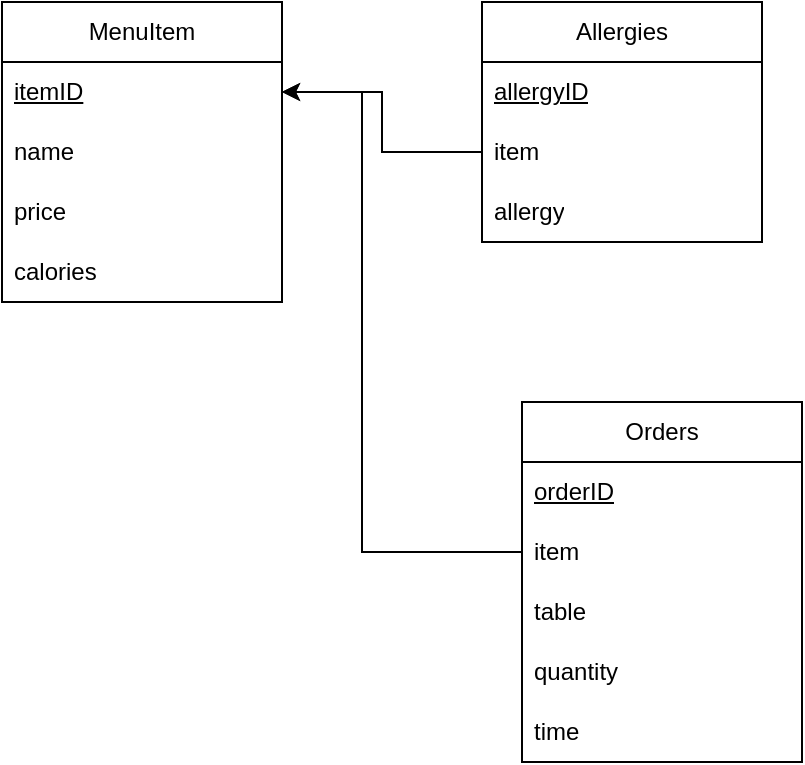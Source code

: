<mxfile version="22.1.22" type="device">
  <diagram name="Page-1" id="6133507b-19e7-1e82-6fc7-422aa6c4b21f">
    <mxGraphModel dx="819" dy="450" grid="1" gridSize="10" guides="1" tooltips="1" connect="1" arrows="1" fold="1" page="1" pageScale="1" pageWidth="1100" pageHeight="850" background="none" math="0" shadow="0">
      <root>
        <mxCell id="0" />
        <mxCell id="1" parent="0" />
        <mxCell id="7X2ktrWTjiyNdyK7Hbh5-1" value="MenuItem" style="swimlane;fontStyle=0;childLayout=stackLayout;horizontal=1;startSize=30;horizontalStack=0;resizeParent=1;resizeParentMax=0;resizeLast=0;collapsible=1;marginBottom=0;whiteSpace=wrap;html=1;" vertex="1" parent="1">
          <mxGeometry x="360" y="200" width="140" height="150" as="geometry" />
        </mxCell>
        <mxCell id="7X2ktrWTjiyNdyK7Hbh5-2" value="&lt;u&gt;itemID&lt;/u&gt;" style="text;strokeColor=none;fillColor=none;align=left;verticalAlign=middle;spacingLeft=4;spacingRight=4;overflow=hidden;points=[[0,0.5],[1,0.5]];portConstraint=eastwest;rotatable=0;whiteSpace=wrap;html=1;" vertex="1" parent="7X2ktrWTjiyNdyK7Hbh5-1">
          <mxGeometry y="30" width="140" height="30" as="geometry" />
        </mxCell>
        <mxCell id="7X2ktrWTjiyNdyK7Hbh5-3" value="name" style="text;strokeColor=none;fillColor=none;align=left;verticalAlign=middle;spacingLeft=4;spacingRight=4;overflow=hidden;points=[[0,0.5],[1,0.5]];portConstraint=eastwest;rotatable=0;whiteSpace=wrap;html=1;" vertex="1" parent="7X2ktrWTjiyNdyK7Hbh5-1">
          <mxGeometry y="60" width="140" height="30" as="geometry" />
        </mxCell>
        <mxCell id="7X2ktrWTjiyNdyK7Hbh5-4" value="price" style="text;strokeColor=none;fillColor=none;align=left;verticalAlign=middle;spacingLeft=4;spacingRight=4;overflow=hidden;points=[[0,0.5],[1,0.5]];portConstraint=eastwest;rotatable=0;whiteSpace=wrap;html=1;" vertex="1" parent="7X2ktrWTjiyNdyK7Hbh5-1">
          <mxGeometry y="90" width="140" height="30" as="geometry" />
        </mxCell>
        <mxCell id="7X2ktrWTjiyNdyK7Hbh5-5" value="calories" style="text;strokeColor=none;fillColor=none;align=left;verticalAlign=middle;spacingLeft=4;spacingRight=4;overflow=hidden;points=[[0,0.5],[1,0.5]];portConstraint=eastwest;rotatable=0;whiteSpace=wrap;html=1;" vertex="1" parent="7X2ktrWTjiyNdyK7Hbh5-1">
          <mxGeometry y="120" width="140" height="30" as="geometry" />
        </mxCell>
        <mxCell id="7X2ktrWTjiyNdyK7Hbh5-6" value="Allergies" style="swimlane;fontStyle=0;childLayout=stackLayout;horizontal=1;startSize=30;horizontalStack=0;resizeParent=1;resizeParentMax=0;resizeLast=0;collapsible=1;marginBottom=0;whiteSpace=wrap;html=1;" vertex="1" parent="1">
          <mxGeometry x="600" y="200" width="140" height="120" as="geometry" />
        </mxCell>
        <mxCell id="7X2ktrWTjiyNdyK7Hbh5-7" value="&lt;u&gt;allergyID&lt;/u&gt;" style="text;strokeColor=none;fillColor=none;align=left;verticalAlign=middle;spacingLeft=4;spacingRight=4;overflow=hidden;points=[[0,0.5],[1,0.5]];portConstraint=eastwest;rotatable=0;whiteSpace=wrap;html=1;" vertex="1" parent="7X2ktrWTjiyNdyK7Hbh5-6">
          <mxGeometry y="30" width="140" height="30" as="geometry" />
        </mxCell>
        <mxCell id="7X2ktrWTjiyNdyK7Hbh5-8" value="item" style="text;strokeColor=none;fillColor=none;align=left;verticalAlign=middle;spacingLeft=4;spacingRight=4;overflow=hidden;points=[[0,0.5],[1,0.5]];portConstraint=eastwest;rotatable=0;whiteSpace=wrap;html=1;" vertex="1" parent="7X2ktrWTjiyNdyK7Hbh5-6">
          <mxGeometry y="60" width="140" height="30" as="geometry" />
        </mxCell>
        <mxCell id="7X2ktrWTjiyNdyK7Hbh5-9" value="allergy" style="text;strokeColor=none;fillColor=none;align=left;verticalAlign=middle;spacingLeft=4;spacingRight=4;overflow=hidden;points=[[0,0.5],[1,0.5]];portConstraint=eastwest;rotatable=0;whiteSpace=wrap;html=1;" vertex="1" parent="7X2ktrWTjiyNdyK7Hbh5-6">
          <mxGeometry y="90" width="140" height="30" as="geometry" />
        </mxCell>
        <mxCell id="7X2ktrWTjiyNdyK7Hbh5-11" style="edgeStyle=orthogonalEdgeStyle;rounded=0;orthogonalLoop=1;jettySize=auto;html=1;exitX=0;exitY=0.5;exitDx=0;exitDy=0;entryX=1;entryY=0.5;entryDx=0;entryDy=0;" edge="1" parent="1" source="7X2ktrWTjiyNdyK7Hbh5-8" target="7X2ktrWTjiyNdyK7Hbh5-2">
          <mxGeometry relative="1" as="geometry" />
        </mxCell>
        <mxCell id="7X2ktrWTjiyNdyK7Hbh5-12" value="Orders" style="swimlane;fontStyle=0;childLayout=stackLayout;horizontal=1;startSize=30;horizontalStack=0;resizeParent=1;resizeParentMax=0;resizeLast=0;collapsible=1;marginBottom=0;whiteSpace=wrap;html=1;" vertex="1" parent="1">
          <mxGeometry x="620" y="400" width="140" height="180" as="geometry" />
        </mxCell>
        <mxCell id="7X2ktrWTjiyNdyK7Hbh5-13" value="&lt;u&gt;orderID&lt;/u&gt;" style="text;strokeColor=none;fillColor=none;align=left;verticalAlign=middle;spacingLeft=4;spacingRight=4;overflow=hidden;points=[[0,0.5],[1,0.5]];portConstraint=eastwest;rotatable=0;whiteSpace=wrap;html=1;" vertex="1" parent="7X2ktrWTjiyNdyK7Hbh5-12">
          <mxGeometry y="30" width="140" height="30" as="geometry" />
        </mxCell>
        <mxCell id="7X2ktrWTjiyNdyK7Hbh5-14" value="item" style="text;strokeColor=none;fillColor=none;align=left;verticalAlign=middle;spacingLeft=4;spacingRight=4;overflow=hidden;points=[[0,0.5],[1,0.5]];portConstraint=eastwest;rotatable=0;whiteSpace=wrap;html=1;" vertex="1" parent="7X2ktrWTjiyNdyK7Hbh5-12">
          <mxGeometry y="60" width="140" height="30" as="geometry" />
        </mxCell>
        <mxCell id="7X2ktrWTjiyNdyK7Hbh5-15" value="table" style="text;strokeColor=none;fillColor=none;align=left;verticalAlign=middle;spacingLeft=4;spacingRight=4;overflow=hidden;points=[[0,0.5],[1,0.5]];portConstraint=eastwest;rotatable=0;whiteSpace=wrap;html=1;" vertex="1" parent="7X2ktrWTjiyNdyK7Hbh5-12">
          <mxGeometry y="90" width="140" height="30" as="geometry" />
        </mxCell>
        <mxCell id="7X2ktrWTjiyNdyK7Hbh5-16" value="quantity" style="text;strokeColor=none;fillColor=none;align=left;verticalAlign=middle;spacingLeft=4;spacingRight=4;overflow=hidden;points=[[0,0.5],[1,0.5]];portConstraint=eastwest;rotatable=0;whiteSpace=wrap;html=1;" vertex="1" parent="7X2ktrWTjiyNdyK7Hbh5-12">
          <mxGeometry y="120" width="140" height="30" as="geometry" />
        </mxCell>
        <mxCell id="7X2ktrWTjiyNdyK7Hbh5-17" value="time" style="text;strokeColor=none;fillColor=none;align=left;verticalAlign=middle;spacingLeft=4;spacingRight=4;overflow=hidden;points=[[0,0.5],[1,0.5]];portConstraint=eastwest;rotatable=0;whiteSpace=wrap;html=1;" vertex="1" parent="7X2ktrWTjiyNdyK7Hbh5-12">
          <mxGeometry y="150" width="140" height="30" as="geometry" />
        </mxCell>
        <mxCell id="7X2ktrWTjiyNdyK7Hbh5-18" style="edgeStyle=orthogonalEdgeStyle;rounded=0;orthogonalLoop=1;jettySize=auto;html=1;exitX=0;exitY=0.5;exitDx=0;exitDy=0;entryX=1;entryY=0.5;entryDx=0;entryDy=0;" edge="1" parent="1" source="7X2ktrWTjiyNdyK7Hbh5-14" target="7X2ktrWTjiyNdyK7Hbh5-2">
          <mxGeometry relative="1" as="geometry">
            <Array as="points">
              <mxPoint x="540" y="475" />
              <mxPoint x="540" y="245" />
            </Array>
          </mxGeometry>
        </mxCell>
      </root>
    </mxGraphModel>
  </diagram>
</mxfile>

